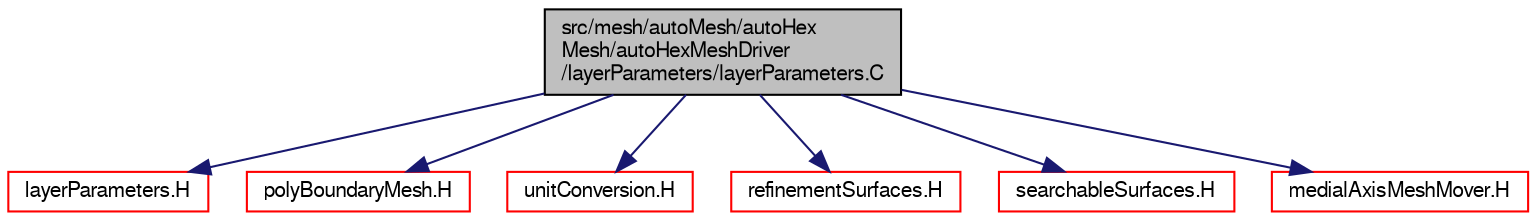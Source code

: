 digraph "src/mesh/autoMesh/autoHexMesh/autoHexMeshDriver/layerParameters/layerParameters.C"
{
  bgcolor="transparent";
  edge [fontname="FreeSans",fontsize="10",labelfontname="FreeSans",labelfontsize="10"];
  node [fontname="FreeSans",fontsize="10",shape=record];
  Node0 [label="src/mesh/autoMesh/autoHex\lMesh/autoHexMeshDriver\l/layerParameters/layerParameters.C",height=0.2,width=0.4,color="black", fillcolor="grey75", style="filled", fontcolor="black"];
  Node0 -> Node1 [color="midnightblue",fontsize="10",style="solid",fontname="FreeSans"];
  Node1 [label="layerParameters.H",height=0.2,width=0.4,color="red",URL="$a06863.html"];
  Node0 -> Node98 [color="midnightblue",fontsize="10",style="solid",fontname="FreeSans"];
  Node98 [label="polyBoundaryMesh.H",height=0.2,width=0.4,color="red",URL="$a11615.html"];
  Node0 -> Node179 [color="midnightblue",fontsize="10",style="solid",fontname="FreeSans"];
  Node179 [label="unitConversion.H",height=0.2,width=0.4,color="red",URL="$a10280.html",tooltip="Unit conversion functions. "];
  Node0 -> Node181 [color="midnightblue",fontsize="10",style="solid",fontname="FreeSans"];
  Node181 [label="refinementSurfaces.H",height=0.2,width=0.4,color="red",URL="$a06956.html"];
  Node0 -> Node228 [color="midnightblue",fontsize="10",style="solid",fontname="FreeSans"];
  Node228 [label="searchableSurfaces.H",height=0.2,width=0.4,color="red",URL="$a07832.html"];
  Node0 -> Node235 [color="midnightblue",fontsize="10",style="solid",fontname="FreeSans"];
  Node235 [label="medialAxisMeshMover.H",height=0.2,width=0.4,color="red",URL="$a06902.html"];
}

